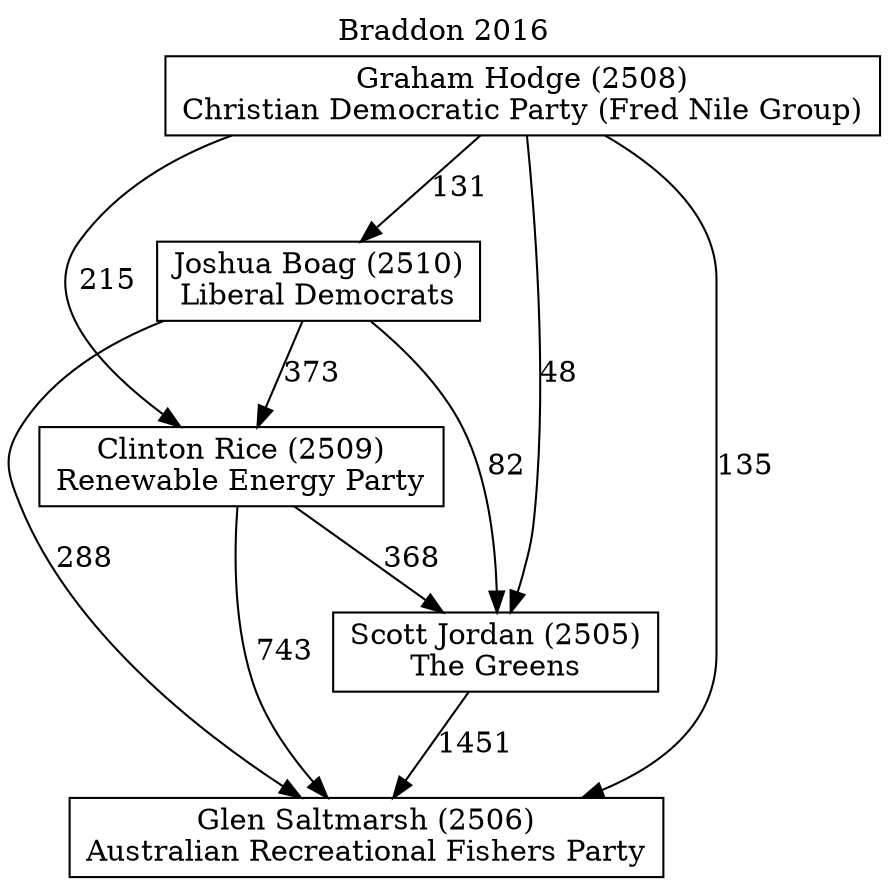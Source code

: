 // House preference flow
digraph "Glen Saltmarsh (2506)_Braddon_2016" {
	graph [label="Braddon 2016" labelloc=t mclimit=10]
	node [shape=box]
	"Glen Saltmarsh (2506)" [label="Glen Saltmarsh (2506)
Australian Recreational Fishers Party"]
	"Scott Jordan (2505)" [label="Scott Jordan (2505)
The Greens"]
	"Clinton Rice (2509)" [label="Clinton Rice (2509)
Renewable Energy Party"]
	"Joshua Boag (2510)" [label="Joshua Boag (2510)
Liberal Democrats"]
	"Graham Hodge (2508)" [label="Graham Hodge (2508)
Christian Democratic Party (Fred Nile Group)"]
	"Scott Jordan (2505)" -> "Glen Saltmarsh (2506)" [label=1451]
	"Clinton Rice (2509)" -> "Scott Jordan (2505)" [label=368]
	"Joshua Boag (2510)" -> "Clinton Rice (2509)" [label=373]
	"Graham Hodge (2508)" -> "Joshua Boag (2510)" [label=131]
	"Clinton Rice (2509)" -> "Glen Saltmarsh (2506)" [label=743]
	"Joshua Boag (2510)" -> "Glen Saltmarsh (2506)" [label=288]
	"Graham Hodge (2508)" -> "Glen Saltmarsh (2506)" [label=135]
	"Graham Hodge (2508)" -> "Clinton Rice (2509)" [label=215]
	"Joshua Boag (2510)" -> "Scott Jordan (2505)" [label=82]
	"Graham Hodge (2508)" -> "Scott Jordan (2505)" [label=48]
}
